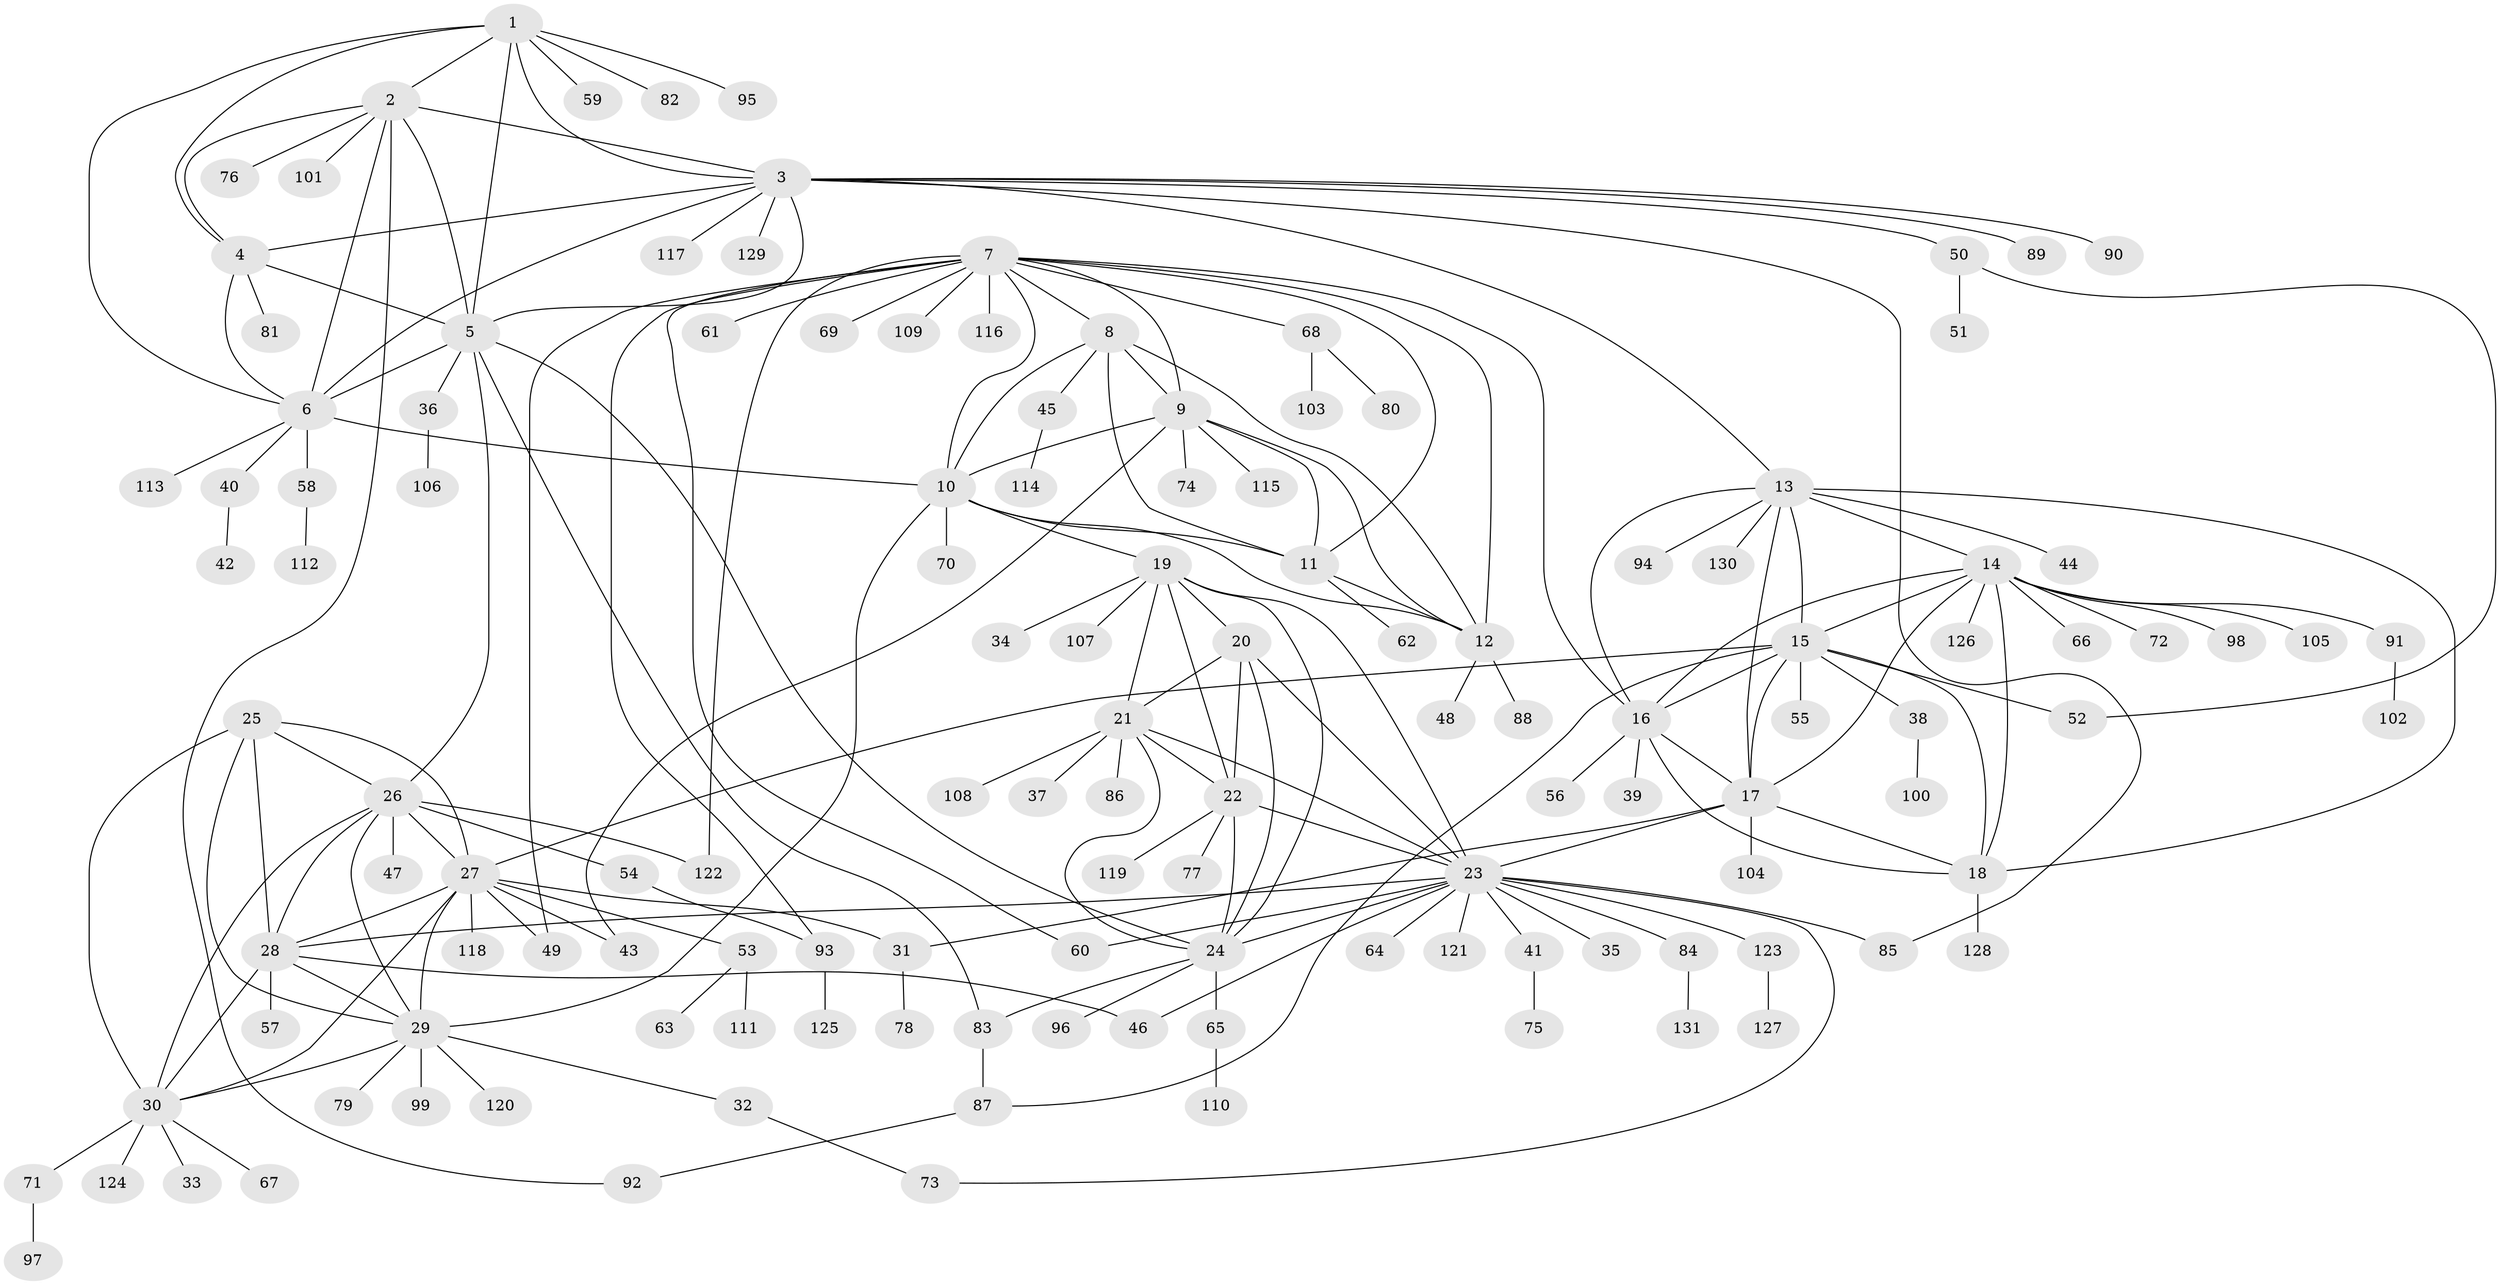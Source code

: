 // Generated by graph-tools (version 1.1) at 2025/11/02/27/25 16:11:31]
// undirected, 131 vertices, 199 edges
graph export_dot {
graph [start="1"]
  node [color=gray90,style=filled];
  1;
  2;
  3;
  4;
  5;
  6;
  7;
  8;
  9;
  10;
  11;
  12;
  13;
  14;
  15;
  16;
  17;
  18;
  19;
  20;
  21;
  22;
  23;
  24;
  25;
  26;
  27;
  28;
  29;
  30;
  31;
  32;
  33;
  34;
  35;
  36;
  37;
  38;
  39;
  40;
  41;
  42;
  43;
  44;
  45;
  46;
  47;
  48;
  49;
  50;
  51;
  52;
  53;
  54;
  55;
  56;
  57;
  58;
  59;
  60;
  61;
  62;
  63;
  64;
  65;
  66;
  67;
  68;
  69;
  70;
  71;
  72;
  73;
  74;
  75;
  76;
  77;
  78;
  79;
  80;
  81;
  82;
  83;
  84;
  85;
  86;
  87;
  88;
  89;
  90;
  91;
  92;
  93;
  94;
  95;
  96;
  97;
  98;
  99;
  100;
  101;
  102;
  103;
  104;
  105;
  106;
  107;
  108;
  109;
  110;
  111;
  112;
  113;
  114;
  115;
  116;
  117;
  118;
  119;
  120;
  121;
  122;
  123;
  124;
  125;
  126;
  127;
  128;
  129;
  130;
  131;
  1 -- 2;
  1 -- 3;
  1 -- 4;
  1 -- 5;
  1 -- 6;
  1 -- 59;
  1 -- 82;
  1 -- 95;
  2 -- 3;
  2 -- 4;
  2 -- 5;
  2 -- 6;
  2 -- 76;
  2 -- 92;
  2 -- 101;
  3 -- 4;
  3 -- 5;
  3 -- 6;
  3 -- 13;
  3 -- 50;
  3 -- 85;
  3 -- 89;
  3 -- 90;
  3 -- 117;
  3 -- 129;
  4 -- 5;
  4 -- 6;
  4 -- 81;
  5 -- 6;
  5 -- 24;
  5 -- 26;
  5 -- 36;
  5 -- 83;
  6 -- 10;
  6 -- 40;
  6 -- 58;
  6 -- 113;
  7 -- 8;
  7 -- 9;
  7 -- 10;
  7 -- 11;
  7 -- 12;
  7 -- 16;
  7 -- 49;
  7 -- 60;
  7 -- 61;
  7 -- 68;
  7 -- 69;
  7 -- 93;
  7 -- 109;
  7 -- 116;
  7 -- 122;
  8 -- 9;
  8 -- 10;
  8 -- 11;
  8 -- 12;
  8 -- 45;
  9 -- 10;
  9 -- 11;
  9 -- 12;
  9 -- 43;
  9 -- 74;
  9 -- 115;
  10 -- 11;
  10 -- 12;
  10 -- 19;
  10 -- 29;
  10 -- 70;
  11 -- 12;
  11 -- 62;
  12 -- 48;
  12 -- 88;
  13 -- 14;
  13 -- 15;
  13 -- 16;
  13 -- 17;
  13 -- 18;
  13 -- 44;
  13 -- 94;
  13 -- 130;
  14 -- 15;
  14 -- 16;
  14 -- 17;
  14 -- 18;
  14 -- 66;
  14 -- 72;
  14 -- 91;
  14 -- 98;
  14 -- 105;
  14 -- 126;
  15 -- 16;
  15 -- 17;
  15 -- 18;
  15 -- 27;
  15 -- 38;
  15 -- 52;
  15 -- 55;
  15 -- 87;
  16 -- 17;
  16 -- 18;
  16 -- 39;
  16 -- 56;
  17 -- 18;
  17 -- 23;
  17 -- 31;
  17 -- 104;
  18 -- 128;
  19 -- 20;
  19 -- 21;
  19 -- 22;
  19 -- 23;
  19 -- 24;
  19 -- 34;
  19 -- 107;
  20 -- 21;
  20 -- 22;
  20 -- 23;
  20 -- 24;
  21 -- 22;
  21 -- 23;
  21 -- 24;
  21 -- 37;
  21 -- 86;
  21 -- 108;
  22 -- 23;
  22 -- 24;
  22 -- 77;
  22 -- 119;
  23 -- 24;
  23 -- 28;
  23 -- 35;
  23 -- 41;
  23 -- 46;
  23 -- 60;
  23 -- 64;
  23 -- 73;
  23 -- 84;
  23 -- 85;
  23 -- 121;
  23 -- 123;
  24 -- 65;
  24 -- 83;
  24 -- 96;
  25 -- 26;
  25 -- 27;
  25 -- 28;
  25 -- 29;
  25 -- 30;
  26 -- 27;
  26 -- 28;
  26 -- 29;
  26 -- 30;
  26 -- 47;
  26 -- 54;
  26 -- 122;
  27 -- 28;
  27 -- 29;
  27 -- 30;
  27 -- 31;
  27 -- 43;
  27 -- 49;
  27 -- 53;
  27 -- 118;
  28 -- 29;
  28 -- 30;
  28 -- 46;
  28 -- 57;
  29 -- 30;
  29 -- 32;
  29 -- 79;
  29 -- 99;
  29 -- 120;
  30 -- 33;
  30 -- 67;
  30 -- 71;
  30 -- 124;
  31 -- 78;
  32 -- 73;
  36 -- 106;
  38 -- 100;
  40 -- 42;
  41 -- 75;
  45 -- 114;
  50 -- 51;
  50 -- 52;
  53 -- 63;
  53 -- 111;
  54 -- 93;
  58 -- 112;
  65 -- 110;
  68 -- 80;
  68 -- 103;
  71 -- 97;
  83 -- 87;
  84 -- 131;
  87 -- 92;
  91 -- 102;
  93 -- 125;
  123 -- 127;
}
